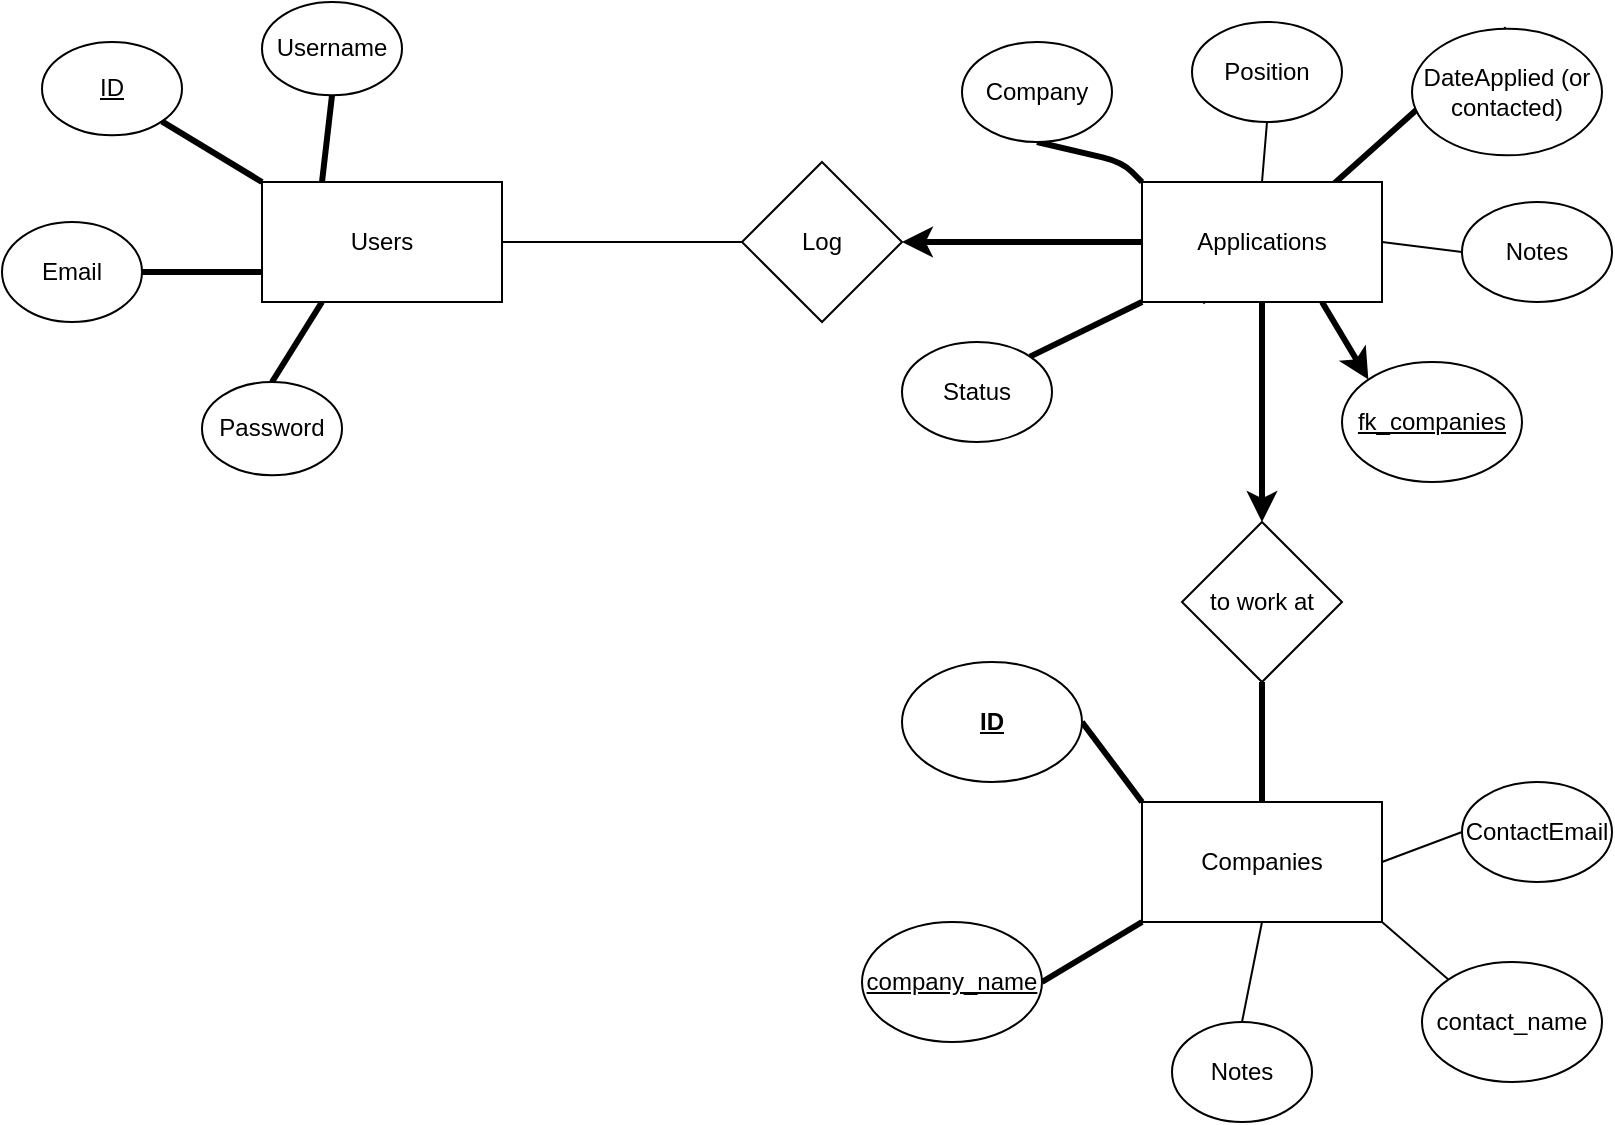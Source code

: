 <mxfile>
    <diagram id="qEAYgMQjNcpjtYy_Nu7L" name="Page-1">
        <mxGraphModel dx="677" dy="730" grid="1" gridSize="10" guides="1" tooltips="1" connect="1" arrows="0" fold="1" page="1" pageScale="1" pageWidth="850" pageHeight="1100" math="0" shadow="0">
            <root>
                <mxCell id="0"/>
                <mxCell id="1" parent="0"/>
                <mxCell id="8" style="html=1;exitX=0.25;exitY=0;exitDx=0;exitDy=0;entryX=0.5;entryY=1;entryDx=0;entryDy=0;strokeWidth=3;endArrow=none;endFill=0;" edge="1" parent="1" source="2" target="3">
                    <mxGeometry relative="1" as="geometry"/>
                </mxCell>
                <mxCell id="9" style="edgeStyle=none;html=1;exitX=0;exitY=0;exitDx=0;exitDy=0;entryX=1;entryY=1;entryDx=0;entryDy=0;strokeWidth=3;endArrow=none;endFill=0;" edge="1" parent="1" source="2" target="4">
                    <mxGeometry relative="1" as="geometry"/>
                </mxCell>
                <mxCell id="10" style="edgeStyle=none;html=1;exitX=0;exitY=0.75;exitDx=0;exitDy=0;entryX=1;entryY=0.5;entryDx=0;entryDy=0;strokeWidth=3;endArrow=none;endFill=0;" edge="1" parent="1" source="2" target="5">
                    <mxGeometry relative="1" as="geometry"/>
                </mxCell>
                <mxCell id="11" style="edgeStyle=none;html=1;exitX=0.25;exitY=1;exitDx=0;exitDy=0;entryX=0.5;entryY=0;entryDx=0;entryDy=0;strokeWidth=3;endArrow=none;endFill=0;" edge="1" parent="1" source="2" target="6">
                    <mxGeometry relative="1" as="geometry"/>
                </mxCell>
                <mxCell id="15" style="edgeStyle=none;html=1;exitX=1;exitY=0.5;exitDx=0;exitDy=0;entryX=0;entryY=0.5;entryDx=0;entryDy=0;strokeWidth=1;endArrow=none;endFill=0;" edge="1" parent="1" source="2" target="14">
                    <mxGeometry relative="1" as="geometry"/>
                </mxCell>
                <mxCell id="2" value="Users" style="rounded=0;whiteSpace=wrap;html=1;" vertex="1" parent="1">
                    <mxGeometry x="160" y="200" width="120" height="60" as="geometry"/>
                </mxCell>
                <mxCell id="3" value="Username" style="ellipse;whiteSpace=wrap;html=1;" vertex="1" parent="1">
                    <mxGeometry x="160" y="110" width="70" height="46.67" as="geometry"/>
                </mxCell>
                <mxCell id="4" value="&lt;u&gt;ID&lt;/u&gt;" style="ellipse;whiteSpace=wrap;html=1;" vertex="1" parent="1">
                    <mxGeometry x="50" y="130" width="70" height="46.67" as="geometry"/>
                </mxCell>
                <mxCell id="5" value="Email" style="ellipse;whiteSpace=wrap;html=1;" vertex="1" parent="1">
                    <mxGeometry x="30" y="220" width="70" height="50" as="geometry"/>
                </mxCell>
                <mxCell id="6" value="Password" style="ellipse;whiteSpace=wrap;html=1;" vertex="1" parent="1">
                    <mxGeometry x="130" y="300" width="70" height="46.67" as="geometry"/>
                </mxCell>
                <mxCell id="16" style="edgeStyle=none;html=1;exitX=0;exitY=0.5;exitDx=0;exitDy=0;entryX=1;entryY=0.5;entryDx=0;entryDy=0;strokeWidth=3;endArrow=classic;endFill=1;" edge="1" parent="1" source="12" target="14">
                    <mxGeometry relative="1" as="geometry"/>
                </mxCell>
                <mxCell id="24" style="edgeStyle=none;html=1;exitX=0;exitY=0;exitDx=0;exitDy=0;entryX=0.5;entryY=1;entryDx=0;entryDy=0;strokeWidth=3;endArrow=none;endFill=0;" edge="1" parent="1" source="12" target="17">
                    <mxGeometry relative="1" as="geometry">
                        <Array as="points">
                            <mxPoint x="590" y="190"/>
                        </Array>
                    </mxGeometry>
                </mxCell>
                <mxCell id="25" style="edgeStyle=none;html=1;exitX=0.5;exitY=0;exitDx=0;exitDy=0;entryX=0.5;entryY=1;entryDx=0;entryDy=0;strokeWidth=1;endArrow=none;endFill=0;" edge="1" parent="1" source="12" target="19">
                    <mxGeometry relative="1" as="geometry">
                        <Array as="points"/>
                    </mxGeometry>
                </mxCell>
                <mxCell id="27" style="edgeStyle=none;html=1;exitX=1;exitY=0.5;exitDx=0;exitDy=0;entryX=0;entryY=0.5;entryDx=0;entryDy=0;strokeWidth=1;endArrow=none;endFill=0;" edge="1" parent="1" source="12" target="22">
                    <mxGeometry relative="1" as="geometry"/>
                </mxCell>
                <mxCell id="29" style="edgeStyle=none;html=1;exitX=0.25;exitY=1;exitDx=0;exitDy=0;entryX=0.5;entryY=0;entryDx=0;entryDy=0;strokeWidth=3;endArrow=none;endFill=0;" edge="1" parent="1" source="12" target="21">
                    <mxGeometry relative="1" as="geometry"/>
                </mxCell>
                <mxCell id="30" style="edgeStyle=none;html=1;exitX=0;exitY=1;exitDx=0;exitDy=0;entryX=1;entryY=0;entryDx=0;entryDy=0;strokeWidth=3;endArrow=none;endFill=0;" edge="1" parent="1" source="12" target="23">
                    <mxGeometry relative="1" as="geometry"/>
                </mxCell>
                <mxCell id="56" style="edgeStyle=none;html=1;exitX=0.5;exitY=1;exitDx=0;exitDy=0;entryX=0.5;entryY=0;entryDx=0;entryDy=0;strokeWidth=3;endArrow=classic;endFill=1;endSize=6;" edge="1" parent="1" source="12" target="35">
                    <mxGeometry relative="1" as="geometry"/>
                </mxCell>
                <mxCell id="62" style="edgeStyle=none;html=1;exitX=0.75;exitY=1;exitDx=0;exitDy=0;entryX=0;entryY=0;entryDx=0;entryDy=0;strokeWidth=3;endArrow=classic;endFill=1;endSize=6;" edge="1" parent="1" source="12" target="61">
                    <mxGeometry relative="1" as="geometry"/>
                </mxCell>
                <mxCell id="12" value="Applications" style="rounded=0;whiteSpace=wrap;html=1;" vertex="1" parent="1">
                    <mxGeometry x="600" y="200" width="120" height="60" as="geometry"/>
                </mxCell>
                <mxCell id="14" value="Log" style="rhombus;whiteSpace=wrap;html=1;" vertex="1" parent="1">
                    <mxGeometry x="400" y="190" width="80" height="80" as="geometry"/>
                </mxCell>
                <mxCell id="17" value="Company" style="ellipse;whiteSpace=wrap;html=1;" vertex="1" parent="1">
                    <mxGeometry x="510" y="130" width="75" height="50" as="geometry"/>
                </mxCell>
                <mxCell id="19" value="Position" style="ellipse;whiteSpace=wrap;html=1;" vertex="1" parent="1">
                    <mxGeometry x="625" y="120" width="75" height="50" as="geometry"/>
                </mxCell>
                <mxCell id="20" value="ContactEmail" style="ellipse;whiteSpace=wrap;html=1;" vertex="1" parent="1">
                    <mxGeometry x="760" y="500" width="75" height="50" as="geometry"/>
                </mxCell>
                <mxCell id="21" value="DateApplied (or contacted)" style="ellipse;whiteSpace=wrap;html=1;" vertex="1" parent="1">
                    <mxGeometry x="735" y="123.34" width="95" height="63.33" as="geometry"/>
                </mxCell>
                <mxCell id="22" value="Notes" style="ellipse;whiteSpace=wrap;html=1;" vertex="1" parent="1">
                    <mxGeometry x="760" y="210" width="75" height="50" as="geometry"/>
                </mxCell>
                <mxCell id="23" value="Status" style="ellipse;whiteSpace=wrap;html=1;" vertex="1" parent="1">
                    <mxGeometry x="480" y="280" width="75" height="50" as="geometry"/>
                </mxCell>
                <mxCell id="39" style="edgeStyle=none;html=1;exitX=0;exitY=0;exitDx=0;exitDy=0;entryX=1;entryY=0.5;entryDx=0;entryDy=0;strokeWidth=3;endArrow=none;endFill=0;" edge="1" parent="1" source="31" target="32">
                    <mxGeometry relative="1" as="geometry"/>
                </mxCell>
                <mxCell id="40" style="edgeStyle=none;html=1;exitX=0;exitY=1;exitDx=0;exitDy=0;entryX=1;entryY=0.5;entryDx=0;entryDy=0;strokeWidth=3;endArrow=none;endFill=0;" edge="1" parent="1" source="31" target="33">
                    <mxGeometry relative="1" as="geometry"/>
                </mxCell>
                <mxCell id="57" style="edgeStyle=none;html=1;exitX=0.5;exitY=0;exitDx=0;exitDy=0;entryX=0.5;entryY=1;entryDx=0;entryDy=0;strokeWidth=3;endArrow=none;endFill=0;endSize=6;" edge="1" parent="1" source="31" target="35">
                    <mxGeometry relative="1" as="geometry"/>
                </mxCell>
                <mxCell id="58" style="edgeStyle=none;html=1;exitX=1;exitY=0.5;exitDx=0;exitDy=0;entryX=0;entryY=0.5;entryDx=0;entryDy=0;strokeWidth=1;endArrow=none;endFill=0;endSize=6;" edge="1" parent="1" source="31" target="20">
                    <mxGeometry relative="1" as="geometry"/>
                </mxCell>
                <mxCell id="59" style="edgeStyle=none;html=1;exitX=1;exitY=1;exitDx=0;exitDy=0;entryX=0;entryY=0;entryDx=0;entryDy=0;strokeWidth=1;endArrow=none;endFill=0;endSize=6;" edge="1" parent="1" source="31" target="36">
                    <mxGeometry relative="1" as="geometry"/>
                </mxCell>
                <mxCell id="60" style="edgeStyle=none;html=1;exitX=0.5;exitY=1;exitDx=0;exitDy=0;entryX=0.5;entryY=0;entryDx=0;entryDy=0;strokeWidth=1;endArrow=none;endFill=0;endSize=6;" edge="1" parent="1" source="31" target="37">
                    <mxGeometry relative="1" as="geometry"/>
                </mxCell>
                <mxCell id="31" value="Companies" style="rounded=0;whiteSpace=wrap;html=1;" vertex="1" parent="1">
                    <mxGeometry x="600" y="510" width="120" height="60" as="geometry"/>
                </mxCell>
                <mxCell id="32" value="&lt;b&gt;&lt;u&gt;ID&lt;/u&gt;&lt;/b&gt;" style="ellipse;whiteSpace=wrap;html=1;" vertex="1" parent="1">
                    <mxGeometry x="480" y="440" width="90" height="60" as="geometry"/>
                </mxCell>
                <mxCell id="33" value="&lt;u&gt;company_name&lt;/u&gt;" style="ellipse;whiteSpace=wrap;html=1;" vertex="1" parent="1">
                    <mxGeometry x="460" y="570" width="90" height="60" as="geometry"/>
                </mxCell>
                <mxCell id="35" value="to work at" style="rhombus;whiteSpace=wrap;html=1;" vertex="1" parent="1">
                    <mxGeometry x="620" y="370" width="80" height="80" as="geometry"/>
                </mxCell>
                <mxCell id="36" value="contact_name" style="ellipse;whiteSpace=wrap;html=1;" vertex="1" parent="1">
                    <mxGeometry x="740" y="590" width="90" height="60" as="geometry"/>
                </mxCell>
                <mxCell id="37" value="Notes" style="ellipse;whiteSpace=wrap;html=1;" vertex="1" parent="1">
                    <mxGeometry x="615" y="620" width="70" height="50" as="geometry"/>
                </mxCell>
                <mxCell id="61" value="&lt;u&gt;fk_companies&lt;/u&gt;" style="ellipse;whiteSpace=wrap;html=1;" vertex="1" parent="1">
                    <mxGeometry x="700" y="290" width="90" height="60" as="geometry"/>
                </mxCell>
            </root>
        </mxGraphModel>
    </diagram>
</mxfile>